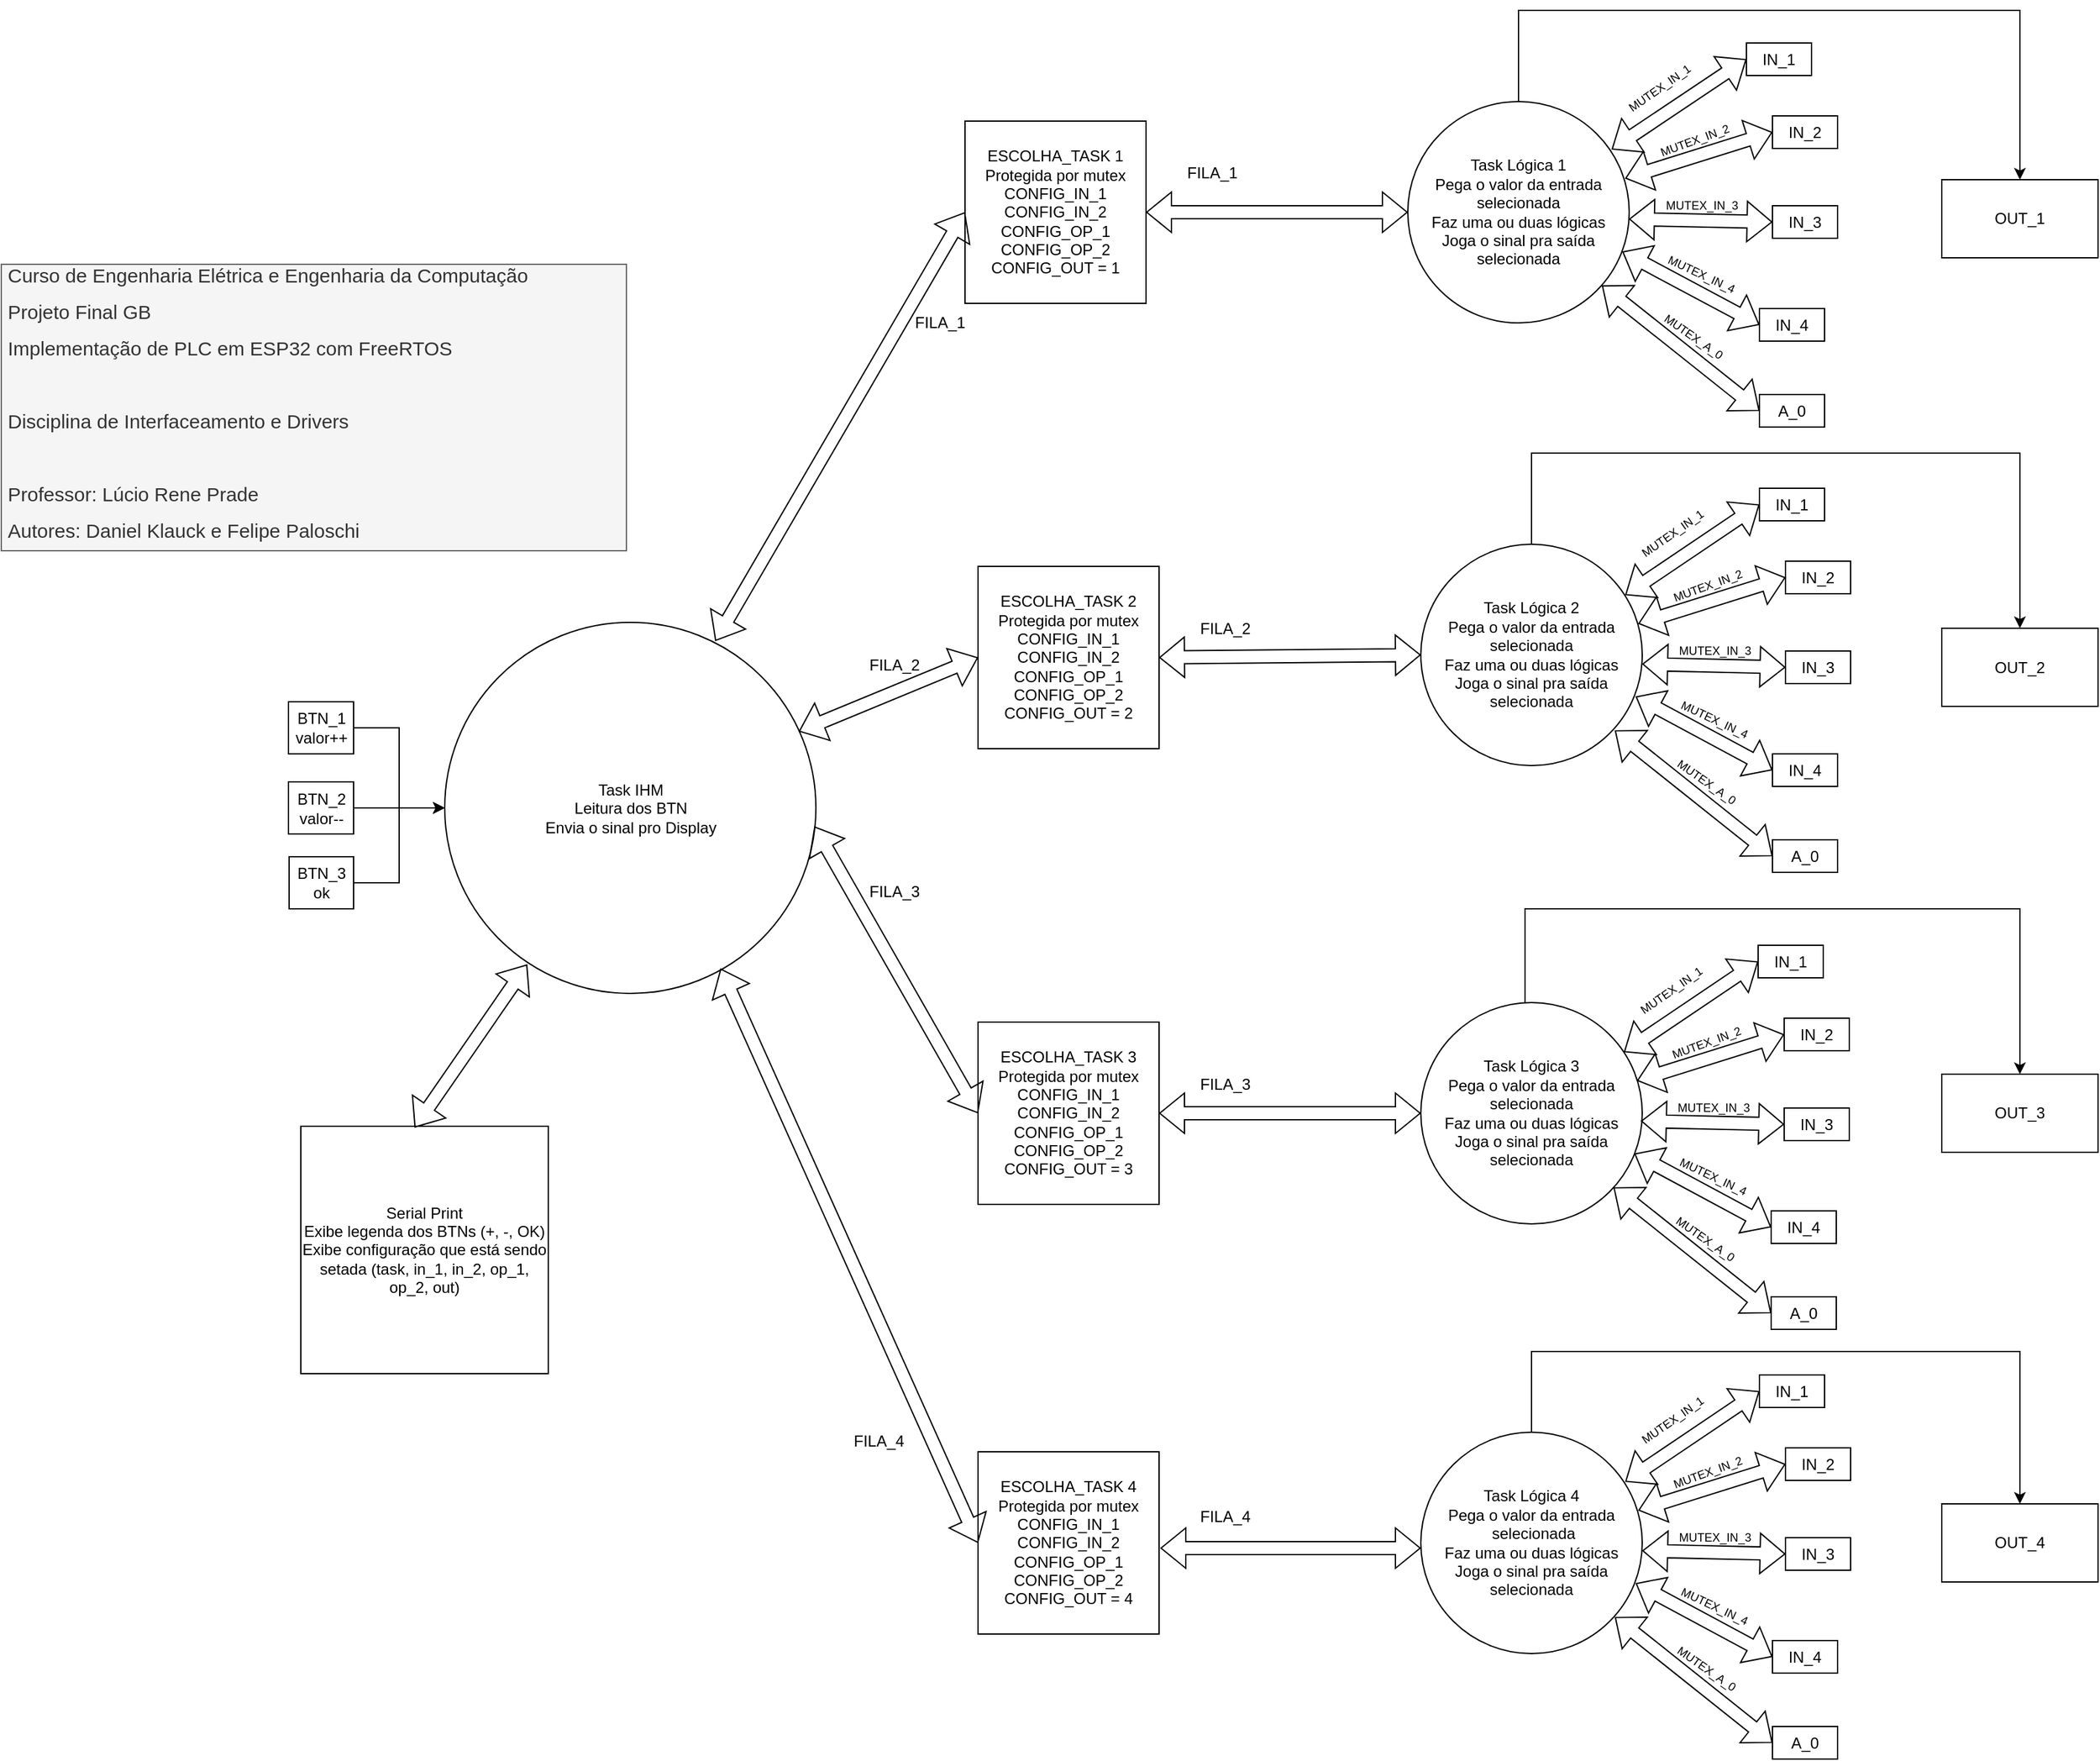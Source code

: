<mxfile version="21.3.8" type="github">
  <diagram name="Página-1" id="CQQQ1_xxynBM_lZkvn02">
    <mxGraphModel dx="3790" dy="2300" grid="1" gridSize="10" guides="1" tooltips="1" connect="1" arrows="1" fold="1" page="1" pageScale="1" pageWidth="827" pageHeight="1169" math="0" shadow="0">
      <root>
        <mxCell id="0" />
        <mxCell id="1" parent="0" />
        <mxCell id="xhrllQ4y0iZZigfFHR5F-74" value="&lt;h1 style=&quot;font-size: 15px;&quot;&gt;&lt;span style=&quot;font-weight: normal;&quot;&gt;&lt;font style=&quot;font-size: 15px;&quot;&gt;Curso de Engenharia Elétrica e Engenharia da Computação&lt;/font&gt;&lt;/span&gt;&lt;/h1&gt;&lt;h1 style=&quot;font-size: 15px;&quot;&gt;&lt;span style=&quot;font-weight: normal;&quot;&gt;&lt;font style=&quot;font-size: 15px;&quot;&gt;Projeto Final GB&lt;/font&gt;&lt;/span&gt;&lt;/h1&gt;&lt;h1 style=&quot;font-size: 15px;&quot;&gt;&lt;span style=&quot;font-weight: normal;&quot;&gt;&lt;font style=&quot;font-size: 15px;&quot;&gt;Implementação de PLC em ESP32 com FreeRTOS&amp;nbsp;&lt;/font&gt;&lt;/span&gt;&lt;/h1&gt;&lt;h1 style=&quot;font-size: 15px;&quot;&gt;&lt;span style=&quot;font-weight: normal;&quot;&gt;&lt;font style=&quot;font-size: 15px;&quot;&gt;&amp;nbsp; &amp;nbsp; &amp;nbsp;&amp;nbsp;&lt;/font&gt;&lt;/span&gt;&lt;/h1&gt;&lt;h1 style=&quot;font-size: 15px;&quot;&gt;&lt;span style=&quot;font-weight: normal;&quot;&gt;&lt;font style=&quot;font-size: 15px;&quot;&gt;Disciplina de Interfaceamento e Drivers&lt;/font&gt;&lt;/span&gt;&lt;/h1&gt;&lt;h1 style=&quot;font-size: 15px;&quot;&gt;&lt;span style=&quot;font-weight: normal;&quot;&gt;&lt;font style=&quot;font-size: 15px;&quot;&gt;&amp;nbsp; &amp;nbsp;&lt;/font&gt;&lt;/span&gt;&lt;/h1&gt;&lt;h1 style=&quot;font-size: 15px;&quot;&gt;&lt;span style=&quot;font-weight: normal;&quot;&gt;&lt;font style=&quot;font-size: 15px;&quot;&gt;Professor: Lúcio Rene Prade&lt;/font&gt;&lt;/span&gt;&lt;/h1&gt;&lt;h1 style=&quot;font-size: 15px;&quot;&gt;&lt;span style=&quot;font-weight: normal;&quot;&gt;&lt;font style=&quot;font-size: 15px;&quot;&gt;Autores: Daniel Klauck e Felipe Paloschi&lt;/font&gt;&lt;/span&gt;&lt;/h1&gt;" style="text;html=1;strokeColor=#666666;fillColor=#f5f5f5;spacing=5;spacingTop=-20;whiteSpace=wrap;overflow=hidden;rounded=0;fontColor=#333333;" parent="1" vertex="1">
          <mxGeometry x="-230" y="75" width="480" height="220" as="geometry" />
        </mxCell>
        <mxCell id="xhrllQ4y0iZZigfFHR5F-16" value="Task IHM&lt;br&gt;Leitura dos BTN&lt;br&gt;Envia o sinal pro Display" style="ellipse;whiteSpace=wrap;html=1;aspect=fixed;" parent="1" vertex="1">
          <mxGeometry x="110.5" y="350" width="285" height="285" as="geometry" />
        </mxCell>
        <mxCell id="JOMztkwg43JhN15iyIVN-18" style="edgeStyle=orthogonalEdgeStyle;rounded=0;orthogonalLoop=1;jettySize=auto;html=1;exitX=0.5;exitY=0;exitDx=0;exitDy=0;entryX=0.5;entryY=0;entryDx=0;entryDy=0;" edge="1" parent="1" source="xhrllQ4y0iZZigfFHR5F-19" target="JOMztkwg43JhN15iyIVN-3">
          <mxGeometry relative="1" as="geometry">
            <Array as="points">
              <mxPoint x="935" y="-120" />
              <mxPoint x="1320" y="-120" />
            </Array>
          </mxGeometry>
        </mxCell>
        <mxCell id="xhrllQ4y0iZZigfFHR5F-19" value="Task Lógica 1&lt;br&gt;Pega o valor da entrada selecionada&lt;br&gt;Faz uma ou duas lógicas&lt;br&gt;Joga o sinal pra saída selecionada" style="ellipse;whiteSpace=wrap;html=1;aspect=fixed;" parent="1" vertex="1">
          <mxGeometry x="850" y="-50" width="170" height="170" as="geometry" />
        </mxCell>
        <mxCell id="JOMztkwg43JhN15iyIVN-34" style="edgeStyle=orthogonalEdgeStyle;rounded=0;orthogonalLoop=1;jettySize=auto;html=1;exitX=0.5;exitY=0;exitDx=0;exitDy=0;entryX=0.5;entryY=0;entryDx=0;entryDy=0;" edge="1" parent="1" source="xhrllQ4y0iZZigfFHR5F-20" target="xhrllQ4y0iZZigfFHR5F-67">
          <mxGeometry relative="1" as="geometry">
            <Array as="points">
              <mxPoint x="945" y="220" />
              <mxPoint x="1320" y="220" />
            </Array>
          </mxGeometry>
        </mxCell>
        <mxCell id="xhrllQ4y0iZZigfFHR5F-20" value="Task Lógica 2&lt;br&gt;Pega o valor da entrada selecionada&lt;br&gt;Faz uma ou duas lógicas&lt;br&gt;Joga o sinal pra saída selecionada" style="ellipse;whiteSpace=wrap;html=1;aspect=fixed;" parent="1" vertex="1">
          <mxGeometry x="860" y="290" width="170" height="170" as="geometry" />
        </mxCell>
        <mxCell id="JOMztkwg43JhN15iyIVN-50" style="edgeStyle=orthogonalEdgeStyle;rounded=0;orthogonalLoop=1;jettySize=auto;html=1;entryX=0.5;entryY=0;entryDx=0;entryDy=0;" edge="1" parent="1" source="xhrllQ4y0iZZigfFHR5F-21" target="xhrllQ4y0iZZigfFHR5F-68">
          <mxGeometry relative="1" as="geometry">
            <Array as="points">
              <mxPoint x="940" y="570" />
              <mxPoint x="1320" y="570" />
            </Array>
          </mxGeometry>
        </mxCell>
        <mxCell id="xhrllQ4y0iZZigfFHR5F-21" value="Task Lógica 3&lt;br&gt;Pega o valor da entrada selecionada&lt;br&gt;Faz uma ou duas lógicas&lt;br&gt;Joga o sinal pra saída selecionada" style="ellipse;whiteSpace=wrap;html=1;aspect=fixed;" parent="1" vertex="1">
          <mxGeometry x="860" y="642" width="170" height="170" as="geometry" />
        </mxCell>
        <mxCell id="JOMztkwg43JhN15iyIVN-68" style="edgeStyle=orthogonalEdgeStyle;rounded=0;orthogonalLoop=1;jettySize=auto;html=1;entryX=0.5;entryY=0;entryDx=0;entryDy=0;" edge="1" parent="1" source="xhrllQ4y0iZZigfFHR5F-22" target="xhrllQ4y0iZZigfFHR5F-69">
          <mxGeometry relative="1" as="geometry">
            <Array as="points">
              <mxPoint x="945" y="910" />
              <mxPoint x="1320" y="910" />
            </Array>
          </mxGeometry>
        </mxCell>
        <mxCell id="xhrllQ4y0iZZigfFHR5F-22" value="Task Lógica 4&lt;br&gt;Pega o valor da entrada&lt;br&gt;&amp;nbsp;selecionada&lt;br&gt;Faz uma ou duas lógicas&lt;br&gt;Joga o sinal pra saída selecionada" style="ellipse;whiteSpace=wrap;html=1;aspect=fixed;" parent="1" vertex="1">
          <mxGeometry x="860" y="972" width="170" height="170" as="geometry" />
        </mxCell>
        <mxCell id="xhrllQ4y0iZZigfFHR5F-24" value="ESCOLHA_TASK&amp;nbsp;1&lt;br&gt;Protegida por mutex&lt;br&gt;CONFIG_IN_1&lt;br&gt;CONFIG_IN_2&lt;br&gt;CONFIG_OP_1&lt;br&gt;CONFIG_OP_2&lt;br&gt;CONFIG_OUT = 1" style="rounded=0;whiteSpace=wrap;html=1;" parent="1" vertex="1">
          <mxGeometry x="510" y="-35" width="139" height="140" as="geometry" />
        </mxCell>
        <mxCell id="xhrllQ4y0iZZigfFHR5F-29" style="edgeStyle=orthogonalEdgeStyle;rounded=0;orthogonalLoop=1;jettySize=auto;html=1;entryX=0;entryY=0.5;entryDx=0;entryDy=0;" parent="1" source="xhrllQ4y0iZZigfFHR5F-26" target="xhrllQ4y0iZZigfFHR5F-16" edge="1">
          <mxGeometry relative="1" as="geometry" />
        </mxCell>
        <mxCell id="xhrllQ4y0iZZigfFHR5F-26" value="BTN_1&lt;br&gt;valor++" style="rounded=0;whiteSpace=wrap;html=1;" parent="1" vertex="1">
          <mxGeometry x="-9.5" y="411" width="50" height="40" as="geometry" />
        </mxCell>
        <mxCell id="xhrllQ4y0iZZigfFHR5F-30" style="edgeStyle=orthogonalEdgeStyle;rounded=0;orthogonalLoop=1;jettySize=auto;html=1;" parent="1" source="xhrllQ4y0iZZigfFHR5F-27" target="xhrllQ4y0iZZigfFHR5F-16" edge="1">
          <mxGeometry relative="1" as="geometry" />
        </mxCell>
        <mxCell id="xhrllQ4y0iZZigfFHR5F-27" value="BTN_2&lt;br&gt;valor--" style="rounded=0;whiteSpace=wrap;html=1;" parent="1" vertex="1">
          <mxGeometry x="-9.5" y="472.5" width="50" height="40" as="geometry" />
        </mxCell>
        <mxCell id="xhrllQ4y0iZZigfFHR5F-31" style="edgeStyle=orthogonalEdgeStyle;rounded=0;orthogonalLoop=1;jettySize=auto;html=1;" parent="1" source="xhrllQ4y0iZZigfFHR5F-28" target="xhrllQ4y0iZZigfFHR5F-16" edge="1">
          <mxGeometry relative="1" as="geometry">
            <mxPoint x="90" y="530" as="targetPoint" />
          </mxGeometry>
        </mxCell>
        <mxCell id="xhrllQ4y0iZZigfFHR5F-28" value="BTN_3&lt;br&gt;ok" style="rounded=0;whiteSpace=wrap;html=1;" parent="1" vertex="1">
          <mxGeometry x="-9" y="530" width="49.5" height="40" as="geometry" />
        </mxCell>
        <mxCell id="xhrllQ4y0iZZigfFHR5F-32" value="ESCOLHA_TASK&amp;nbsp;2&lt;br&gt;Protegida por mutex&lt;br&gt;CONFIG_IN_1&lt;br&gt;CONFIG_IN_2&lt;br&gt;CONFIG_OP_1&lt;br&gt;CONFIG_OP_2&lt;br&gt;CONFIG_OUT = 2" style="rounded=0;whiteSpace=wrap;html=1;" parent="1" vertex="1">
          <mxGeometry x="520" y="307" width="139" height="140" as="geometry" />
        </mxCell>
        <mxCell id="xhrllQ4y0iZZigfFHR5F-33" value="ESCOLHA_TASK&amp;nbsp;3&lt;br&gt;Protegida por mutex&lt;br&gt;CONFIG_IN_1&lt;br&gt;CONFIG_IN_2&lt;br&gt;CONFIG_OP_1&lt;br&gt;CONFIG_OP_2&lt;br&gt;CONFIG_OUT = 3" style="rounded=0;whiteSpace=wrap;html=1;" parent="1" vertex="1">
          <mxGeometry x="520" y="657" width="139" height="140" as="geometry" />
        </mxCell>
        <mxCell id="xhrllQ4y0iZZigfFHR5F-34" value="ESCOLHA_TASK&amp;nbsp;4&lt;br&gt;Protegida por mutex&lt;br&gt;CONFIG_IN_1&lt;br&gt;CONFIG_IN_2&lt;br&gt;CONFIG_OP_1&lt;br&gt;CONFIG_OP_2&lt;br&gt;CONFIG_OUT = 4" style="rounded=0;whiteSpace=wrap;html=1;" parent="1" vertex="1">
          <mxGeometry x="520" y="987" width="139" height="140" as="geometry" />
        </mxCell>
        <mxCell id="xhrllQ4y0iZZigfFHR5F-36" value="" style="shape=flexArrow;endArrow=classic;startArrow=classic;html=1;rounded=0;entryX=0;entryY=0.5;entryDx=0;entryDy=0;exitX=0.729;exitY=0.05;exitDx=0;exitDy=0;exitPerimeter=0;" parent="1" source="xhrllQ4y0iZZigfFHR5F-16" target="xhrllQ4y0iZZigfFHR5F-24" edge="1">
          <mxGeometry width="100" height="100" relative="1" as="geometry">
            <mxPoint x="414" y="255" as="sourcePoint" />
            <mxPoint x="514" y="155" as="targetPoint" />
          </mxGeometry>
        </mxCell>
        <mxCell id="xhrllQ4y0iZZigfFHR5F-37" value="" style="shape=flexArrow;endArrow=classic;startArrow=classic;html=1;rounded=0;entryX=0;entryY=0.5;entryDx=0;entryDy=0;exitX=0.954;exitY=0.294;exitDx=0;exitDy=0;exitPerimeter=0;" parent="1" source="xhrllQ4y0iZZigfFHR5F-16" target="xhrllQ4y0iZZigfFHR5F-32" edge="1">
          <mxGeometry width="100" height="100" relative="1" as="geometry">
            <mxPoint x="350" y="636" as="sourcePoint" />
            <mxPoint x="524" y="411" as="targetPoint" />
          </mxGeometry>
        </mxCell>
        <mxCell id="xhrllQ4y0iZZigfFHR5F-38" value="" style="shape=flexArrow;endArrow=classic;startArrow=classic;html=1;rounded=0;entryX=0;entryY=0.5;entryDx=0;entryDy=0;exitX=0.996;exitY=0.55;exitDx=0;exitDy=0;exitPerimeter=0;" parent="1" source="xhrllQ4y0iZZigfFHR5F-16" target="xhrllQ4y0iZZigfFHR5F-33" edge="1">
          <mxGeometry width="100" height="100" relative="1" as="geometry">
            <mxPoint x="360" y="400" as="sourcePoint" />
            <mxPoint x="534" y="175" as="targetPoint" />
          </mxGeometry>
        </mxCell>
        <mxCell id="xhrllQ4y0iZZigfFHR5F-39" value="" style="shape=flexArrow;endArrow=classic;startArrow=classic;html=1;rounded=0;exitX=0.743;exitY=0.933;exitDx=0;exitDy=0;exitPerimeter=0;entryX=0;entryY=0.5;entryDx=0;entryDy=0;" parent="1" source="xhrllQ4y0iZZigfFHR5F-16" target="xhrllQ4y0iZZigfFHR5F-34" edge="1">
          <mxGeometry width="100" height="100" relative="1" as="geometry">
            <mxPoint x="370" y="410" as="sourcePoint" />
            <mxPoint x="544" y="185" as="targetPoint" />
          </mxGeometry>
        </mxCell>
        <mxCell id="xhrllQ4y0iZZigfFHR5F-40" value="FILA_1" style="text;html=1;strokeColor=none;fillColor=none;align=center;verticalAlign=middle;whiteSpace=wrap;rounded=0;" parent="1" vertex="1">
          <mxGeometry x="461" y="105" width="60" height="30" as="geometry" />
        </mxCell>
        <mxCell id="xhrllQ4y0iZZigfFHR5F-48" value="" style="shape=flexArrow;endArrow=classic;startArrow=classic;html=1;rounded=0;entryX=0;entryY=0.5;entryDx=0;entryDy=0;exitX=1;exitY=0.5;exitDx=0;exitDy=0;" parent="1" source="xhrllQ4y0iZZigfFHR5F-24" target="xhrllQ4y0iZZigfFHR5F-19" edge="1">
          <mxGeometry width="100" height="100" relative="1" as="geometry">
            <mxPoint x="870" y="159" as="sourcePoint" />
            <mxPoint x="1072" y="-60" as="targetPoint" />
          </mxGeometry>
        </mxCell>
        <mxCell id="xhrllQ4y0iZZigfFHR5F-49" value="" style="shape=flexArrow;endArrow=classic;startArrow=classic;html=1;rounded=0;exitX=1;exitY=0.5;exitDx=0;exitDy=0;entryX=0;entryY=0.5;entryDx=0;entryDy=0;" parent="1" source="xhrllQ4y0iZZigfFHR5F-32" target="xhrllQ4y0iZZigfFHR5F-20" edge="1">
          <mxGeometry width="100" height="100" relative="1" as="geometry">
            <mxPoint x="669" y="376.5" as="sourcePoint" />
            <mxPoint x="820" y="430" as="targetPoint" />
          </mxGeometry>
        </mxCell>
        <mxCell id="xhrllQ4y0iZZigfFHR5F-50" value="" style="shape=flexArrow;endArrow=classic;startArrow=classic;html=1;rounded=0;exitX=1;exitY=0.5;exitDx=0;exitDy=0;entryX=0;entryY=0.5;entryDx=0;entryDy=0;" parent="1" source="xhrllQ4y0iZZigfFHR5F-33" target="xhrllQ4y0iZZigfFHR5F-21" edge="1">
          <mxGeometry width="100" height="100" relative="1" as="geometry">
            <mxPoint x="669" y="740" as="sourcePoint" />
            <mxPoint x="870" y="738" as="targetPoint" />
          </mxGeometry>
        </mxCell>
        <mxCell id="xhrllQ4y0iZZigfFHR5F-51" value="" style="shape=flexArrow;endArrow=classic;startArrow=classic;html=1;rounded=0;" parent="1" edge="1">
          <mxGeometry width="100" height="100" relative="1" as="geometry">
            <mxPoint x="660" y="1061" as="sourcePoint" />
            <mxPoint x="860" y="1061" as="targetPoint" />
          </mxGeometry>
        </mxCell>
        <mxCell id="xhrllQ4y0iZZigfFHR5F-54" value="FILA_2" style="text;html=1;strokeColor=none;fillColor=none;align=center;verticalAlign=middle;whiteSpace=wrap;rounded=0;" parent="1" vertex="1">
          <mxGeometry x="680" y="340" width="60" height="30" as="geometry" />
        </mxCell>
        <mxCell id="xhrllQ4y0iZZigfFHR5F-56" value="FILA_3" style="text;html=1;strokeColor=none;fillColor=none;align=center;verticalAlign=middle;whiteSpace=wrap;rounded=0;" parent="1" vertex="1">
          <mxGeometry x="680" y="690" width="60" height="30" as="geometry" />
        </mxCell>
        <mxCell id="xhrllQ4y0iZZigfFHR5F-58" value="FILA_4" style="text;html=1;strokeColor=none;fillColor=none;align=center;verticalAlign=middle;whiteSpace=wrap;rounded=0;" parent="1" vertex="1">
          <mxGeometry x="680" y="1022" width="60" height="30" as="geometry" />
        </mxCell>
        <mxCell id="xhrllQ4y0iZZigfFHR5F-60" value="Serial Print&lt;br&gt;Exibe legenda dos BTNs (+, -, OK)&lt;br&gt;Exibe configuração que está sendo setada (task, in_1, in_2, op_1, op_2, out)" style="whiteSpace=wrap;html=1;aspect=fixed;" parent="1" vertex="1">
          <mxGeometry y="737" width="190" height="190" as="geometry" />
        </mxCell>
        <mxCell id="xhrllQ4y0iZZigfFHR5F-61" value="" style="shape=flexArrow;endArrow=classic;startArrow=classic;html=1;rounded=0;entryX=0.222;entryY=0.922;entryDx=0;entryDy=0;exitX=0.46;exitY=0.005;exitDx=0;exitDy=0;exitPerimeter=0;entryPerimeter=0;" parent="1" source="xhrllQ4y0iZZigfFHR5F-60" target="xhrllQ4y0iZZigfFHR5F-16" edge="1">
          <mxGeometry width="100" height="100" relative="1" as="geometry">
            <mxPoint x="40.5" y="712" as="sourcePoint" />
            <mxPoint x="178.5" y="635" as="targetPoint" />
          </mxGeometry>
        </mxCell>
        <mxCell id="xhrllQ4y0iZZigfFHR5F-65" value="IN_1" style="rounded=0;whiteSpace=wrap;html=1;" parent="1" vertex="1">
          <mxGeometry x="1110" y="-95" width="50" height="25" as="geometry" />
        </mxCell>
        <mxCell id="xhrllQ4y0iZZigfFHR5F-67" value="OUT_2" style="rounded=0;whiteSpace=wrap;html=1;" parent="1" vertex="1">
          <mxGeometry x="1260" y="354.5" width="120" height="60" as="geometry" />
        </mxCell>
        <mxCell id="xhrllQ4y0iZZigfFHR5F-68" value="OUT_3" style="rounded=0;whiteSpace=wrap;html=1;" parent="1" vertex="1">
          <mxGeometry x="1260" y="697" width="120" height="60" as="geometry" />
        </mxCell>
        <mxCell id="xhrllQ4y0iZZigfFHR5F-69" value="OUT_4" style="rounded=0;whiteSpace=wrap;html=1;" parent="1" vertex="1">
          <mxGeometry x="1260" y="1027" width="120" height="60" as="geometry" />
        </mxCell>
        <mxCell id="JOMztkwg43JhN15iyIVN-1" value="FILA_1" style="text;html=1;strokeColor=none;fillColor=none;align=center;verticalAlign=middle;whiteSpace=wrap;rounded=0;" vertex="1" parent="1">
          <mxGeometry x="670" y="-10" width="60" height="30" as="geometry" />
        </mxCell>
        <mxCell id="JOMztkwg43JhN15iyIVN-3" value="OUT_1" style="rounded=0;whiteSpace=wrap;html=1;" vertex="1" parent="1">
          <mxGeometry x="1260" y="10" width="120" height="60" as="geometry" />
        </mxCell>
        <mxCell id="JOMztkwg43JhN15iyIVN-4" value="IN_2" style="rounded=0;whiteSpace=wrap;html=1;" vertex="1" parent="1">
          <mxGeometry x="1130" y="-39" width="50" height="25" as="geometry" />
        </mxCell>
        <mxCell id="JOMztkwg43JhN15iyIVN-5" value="IN_3" style="rounded=0;whiteSpace=wrap;html=1;" vertex="1" parent="1">
          <mxGeometry x="1130" y="30" width="50" height="25" as="geometry" />
        </mxCell>
        <mxCell id="JOMztkwg43JhN15iyIVN-6" value="IN_4" style="rounded=0;whiteSpace=wrap;html=1;" vertex="1" parent="1">
          <mxGeometry x="1120" y="109" width="50" height="25" as="geometry" />
        </mxCell>
        <mxCell id="JOMztkwg43JhN15iyIVN-7" value="A_0" style="rounded=0;whiteSpace=wrap;html=1;" vertex="1" parent="1">
          <mxGeometry x="1120" y="175" width="50" height="25" as="geometry" />
        </mxCell>
        <mxCell id="JOMztkwg43JhN15iyIVN-8" value="" style="shape=flexArrow;endArrow=classic;startArrow=classic;html=1;rounded=0;exitX=0.921;exitY=0.216;exitDx=0;exitDy=0;exitPerimeter=0;entryX=0;entryY=0.5;entryDx=0;entryDy=0;" edge="1" parent="1" source="xhrllQ4y0iZZigfFHR5F-19" target="xhrllQ4y0iZZigfFHR5F-65">
          <mxGeometry width="100" height="100" relative="1" as="geometry">
            <mxPoint x="1010" y="-15" as="sourcePoint" />
            <mxPoint x="1098" y="-60" as="targetPoint" />
          </mxGeometry>
        </mxCell>
        <mxCell id="JOMztkwg43JhN15iyIVN-9" value="" style="shape=flexArrow;endArrow=classic;startArrow=classic;html=1;rounded=0;exitX=0.982;exitY=0.347;exitDx=0;exitDy=0;exitPerimeter=0;entryX=0;entryY=0.5;entryDx=0;entryDy=0;" edge="1" parent="1" source="xhrllQ4y0iZZigfFHR5F-19" target="JOMztkwg43JhN15iyIVN-4">
          <mxGeometry width="100" height="100" relative="1" as="geometry">
            <mxPoint x="1020" y="7" as="sourcePoint" />
            <mxPoint x="1123" y="-42" as="targetPoint" />
          </mxGeometry>
        </mxCell>
        <mxCell id="JOMztkwg43JhN15iyIVN-10" value="" style="shape=flexArrow;endArrow=classic;startArrow=classic;html=1;rounded=0;exitX=0.999;exitY=0.531;exitDx=0;exitDy=0;exitPerimeter=0;entryX=0;entryY=0.5;entryDx=0;entryDy=0;" edge="1" parent="1" source="xhrllQ4y0iZZigfFHR5F-19" target="JOMztkwg43JhN15iyIVN-5">
          <mxGeometry width="100" height="100" relative="1" as="geometry">
            <mxPoint x="1027" y="48" as="sourcePoint" />
            <mxPoint x="1120" y="22" as="targetPoint" />
          </mxGeometry>
        </mxCell>
        <mxCell id="JOMztkwg43JhN15iyIVN-11" value="" style="shape=flexArrow;endArrow=classic;startArrow=classic;html=1;rounded=0;exitX=0.969;exitY=0.678;exitDx=0;exitDy=0;exitPerimeter=0;entryX=0;entryY=0.5;entryDx=0;entryDy=0;" edge="1" parent="1" source="xhrllQ4y0iZZigfFHR5F-19" target="JOMztkwg43JhN15iyIVN-6">
          <mxGeometry width="100" height="100" relative="1" as="geometry">
            <mxPoint x="1020" y="77" as="sourcePoint" />
            <mxPoint x="1110" y="70" as="targetPoint" />
          </mxGeometry>
        </mxCell>
        <mxCell id="JOMztkwg43JhN15iyIVN-12" value="" style="shape=flexArrow;endArrow=classic;startArrow=classic;html=1;rounded=0;exitX=0.877;exitY=0.831;exitDx=0;exitDy=0;exitPerimeter=0;entryX=0;entryY=0.5;entryDx=0;entryDy=0;" edge="1" parent="1" source="xhrllQ4y0iZZigfFHR5F-19" target="JOMztkwg43JhN15iyIVN-7">
          <mxGeometry width="100" height="100" relative="1" as="geometry">
            <mxPoint x="1010" y="107" as="sourcePoint" />
            <mxPoint x="1105" y="125" as="targetPoint" />
          </mxGeometry>
        </mxCell>
        <mxCell id="JOMztkwg43JhN15iyIVN-13" value="&lt;font style=&quot;font-size: 9px;&quot;&gt;MUTEX_IN_1&lt;/font&gt;" style="text;html=1;strokeColor=none;fillColor=none;align=center;verticalAlign=middle;whiteSpace=wrap;rounded=0;rotation=-35;" vertex="1" parent="1">
          <mxGeometry x="1012.87" y="-70.9" width="60" height="20" as="geometry" />
        </mxCell>
        <mxCell id="JOMztkwg43JhN15iyIVN-14" value="&lt;font style=&quot;font-size: 9px;&quot;&gt;MUTEX_IN_2&lt;/font&gt;" style="text;html=1;strokeColor=none;fillColor=none;align=center;verticalAlign=middle;whiteSpace=wrap;rounded=0;rotation=-20;" vertex="1" parent="1">
          <mxGeometry x="1040" y="-29" width="60" height="15" as="geometry" />
        </mxCell>
        <mxCell id="JOMztkwg43JhN15iyIVN-15" value="&lt;font style=&quot;font-size: 9px;&quot;&gt;MUTEX_IN_3&lt;/font&gt;" style="text;html=1;strokeColor=none;fillColor=none;align=center;verticalAlign=middle;whiteSpace=wrap;rounded=0;" vertex="1" parent="1">
          <mxGeometry x="1046" y="19" width="60" height="20" as="geometry" />
        </mxCell>
        <mxCell id="JOMztkwg43JhN15iyIVN-16" value="&lt;font style=&quot;font-size: 9px;&quot;&gt;MUTEX_IN_4&lt;/font&gt;" style="text;html=1;strokeColor=none;fillColor=none;align=center;verticalAlign=middle;whiteSpace=wrap;rounded=0;rotation=25;" vertex="1" parent="1">
          <mxGeometry x="1046" y="72" width="60" height="20" as="geometry" />
        </mxCell>
        <mxCell id="JOMztkwg43JhN15iyIVN-17" value="&lt;font style=&quot;font-size: 9px;&quot;&gt;MUTEX_A_0&lt;/font&gt;" style="text;html=1;strokeColor=none;fillColor=none;align=center;verticalAlign=middle;whiteSpace=wrap;rounded=0;rotation=35;" vertex="1" parent="1">
          <mxGeometry x="1040" y="120" width="60" height="20" as="geometry" />
        </mxCell>
        <mxCell id="JOMztkwg43JhN15iyIVN-19" value="IN_1" style="rounded=0;whiteSpace=wrap;html=1;" vertex="1" parent="1">
          <mxGeometry x="1120" y="247" width="50" height="25" as="geometry" />
        </mxCell>
        <mxCell id="JOMztkwg43JhN15iyIVN-20" value="IN_2" style="rounded=0;whiteSpace=wrap;html=1;" vertex="1" parent="1">
          <mxGeometry x="1140" y="303" width="50" height="25" as="geometry" />
        </mxCell>
        <mxCell id="JOMztkwg43JhN15iyIVN-21" value="IN_3" style="rounded=0;whiteSpace=wrap;html=1;" vertex="1" parent="1">
          <mxGeometry x="1140" y="372" width="50" height="25" as="geometry" />
        </mxCell>
        <mxCell id="JOMztkwg43JhN15iyIVN-22" value="IN_4" style="rounded=0;whiteSpace=wrap;html=1;" vertex="1" parent="1">
          <mxGeometry x="1130" y="451" width="50" height="25" as="geometry" />
        </mxCell>
        <mxCell id="JOMztkwg43JhN15iyIVN-23" value="A_0" style="rounded=0;whiteSpace=wrap;html=1;" vertex="1" parent="1">
          <mxGeometry x="1130" y="517" width="50" height="25" as="geometry" />
        </mxCell>
        <mxCell id="JOMztkwg43JhN15iyIVN-24" value="" style="shape=flexArrow;endArrow=classic;startArrow=classic;html=1;rounded=0;exitX=0.921;exitY=0.216;exitDx=0;exitDy=0;exitPerimeter=0;entryX=0;entryY=0.5;entryDx=0;entryDy=0;" edge="1" parent="1" target="JOMztkwg43JhN15iyIVN-19">
          <mxGeometry width="100" height="100" relative="1" as="geometry">
            <mxPoint x="1017" y="329" as="sourcePoint" />
            <mxPoint x="1108" y="282" as="targetPoint" />
          </mxGeometry>
        </mxCell>
        <mxCell id="JOMztkwg43JhN15iyIVN-25" value="" style="shape=flexArrow;endArrow=classic;startArrow=classic;html=1;rounded=0;exitX=0.982;exitY=0.347;exitDx=0;exitDy=0;exitPerimeter=0;entryX=0;entryY=0.5;entryDx=0;entryDy=0;" edge="1" parent="1" target="JOMztkwg43JhN15iyIVN-20">
          <mxGeometry width="100" height="100" relative="1" as="geometry">
            <mxPoint x="1027" y="351" as="sourcePoint" />
            <mxPoint x="1133" y="300" as="targetPoint" />
          </mxGeometry>
        </mxCell>
        <mxCell id="JOMztkwg43JhN15iyIVN-26" value="" style="shape=flexArrow;endArrow=classic;startArrow=classic;html=1;rounded=0;exitX=0.999;exitY=0.531;exitDx=0;exitDy=0;exitPerimeter=0;entryX=0;entryY=0.5;entryDx=0;entryDy=0;" edge="1" parent="1" target="JOMztkwg43JhN15iyIVN-21">
          <mxGeometry width="100" height="100" relative="1" as="geometry">
            <mxPoint x="1030" y="382" as="sourcePoint" />
            <mxPoint x="1130" y="364" as="targetPoint" />
          </mxGeometry>
        </mxCell>
        <mxCell id="JOMztkwg43JhN15iyIVN-27" value="" style="shape=flexArrow;endArrow=classic;startArrow=classic;html=1;rounded=0;exitX=0.969;exitY=0.678;exitDx=0;exitDy=0;exitPerimeter=0;entryX=0;entryY=0.5;entryDx=0;entryDy=0;" edge="1" parent="1" target="JOMztkwg43JhN15iyIVN-22">
          <mxGeometry width="100" height="100" relative="1" as="geometry">
            <mxPoint x="1025" y="407" as="sourcePoint" />
            <mxPoint x="1120" y="412" as="targetPoint" />
          </mxGeometry>
        </mxCell>
        <mxCell id="JOMztkwg43JhN15iyIVN-28" value="" style="shape=flexArrow;endArrow=classic;startArrow=classic;html=1;rounded=0;exitX=0.877;exitY=0.831;exitDx=0;exitDy=0;exitPerimeter=0;entryX=0;entryY=0.5;entryDx=0;entryDy=0;" edge="1" parent="1" target="JOMztkwg43JhN15iyIVN-23">
          <mxGeometry width="100" height="100" relative="1" as="geometry">
            <mxPoint x="1009" y="433" as="sourcePoint" />
            <mxPoint x="1115" y="467" as="targetPoint" />
          </mxGeometry>
        </mxCell>
        <mxCell id="JOMztkwg43JhN15iyIVN-29" value="&lt;font style=&quot;font-size: 9px;&quot;&gt;MUTEX_IN_1&lt;/font&gt;" style="text;html=1;strokeColor=none;fillColor=none;align=center;verticalAlign=middle;whiteSpace=wrap;rounded=0;rotation=-35;" vertex="1" parent="1">
          <mxGeometry x="1022.87" y="271.1" width="60" height="20" as="geometry" />
        </mxCell>
        <mxCell id="JOMztkwg43JhN15iyIVN-30" value="&lt;font style=&quot;font-size: 9px;&quot;&gt;MUTEX_IN_2&lt;/font&gt;" style="text;html=1;strokeColor=none;fillColor=none;align=center;verticalAlign=middle;whiteSpace=wrap;rounded=0;rotation=-20;" vertex="1" parent="1">
          <mxGeometry x="1050" y="313" width="60" height="15" as="geometry" />
        </mxCell>
        <mxCell id="JOMztkwg43JhN15iyIVN-31" value="&lt;font style=&quot;font-size: 9px;&quot;&gt;MUTEX_IN_3&lt;/font&gt;" style="text;html=1;strokeColor=none;fillColor=none;align=center;verticalAlign=middle;whiteSpace=wrap;rounded=0;" vertex="1" parent="1">
          <mxGeometry x="1056" y="361" width="60" height="20" as="geometry" />
        </mxCell>
        <mxCell id="JOMztkwg43JhN15iyIVN-32" value="&lt;font style=&quot;font-size: 9px;&quot;&gt;MUTEX_IN_4&lt;/font&gt;" style="text;html=1;strokeColor=none;fillColor=none;align=center;verticalAlign=middle;whiteSpace=wrap;rounded=0;rotation=25;" vertex="1" parent="1">
          <mxGeometry x="1056" y="414" width="60" height="20" as="geometry" />
        </mxCell>
        <mxCell id="JOMztkwg43JhN15iyIVN-33" value="&lt;font style=&quot;font-size: 9px;&quot;&gt;MUTEX_A_0&lt;/font&gt;" style="text;html=1;strokeColor=none;fillColor=none;align=center;verticalAlign=middle;whiteSpace=wrap;rounded=0;rotation=35;" vertex="1" parent="1">
          <mxGeometry x="1050" y="462" width="60" height="20" as="geometry" />
        </mxCell>
        <mxCell id="JOMztkwg43JhN15iyIVN-35" value="IN_1" style="rounded=0;whiteSpace=wrap;html=1;" vertex="1" parent="1">
          <mxGeometry x="1119" y="598" width="50" height="25" as="geometry" />
        </mxCell>
        <mxCell id="JOMztkwg43JhN15iyIVN-36" value="IN_2" style="rounded=0;whiteSpace=wrap;html=1;" vertex="1" parent="1">
          <mxGeometry x="1139" y="654" width="50" height="25" as="geometry" />
        </mxCell>
        <mxCell id="JOMztkwg43JhN15iyIVN-37" value="IN_3" style="rounded=0;whiteSpace=wrap;html=1;" vertex="1" parent="1">
          <mxGeometry x="1139" y="723" width="50" height="25" as="geometry" />
        </mxCell>
        <mxCell id="JOMztkwg43JhN15iyIVN-38" value="IN_4" style="rounded=0;whiteSpace=wrap;html=1;" vertex="1" parent="1">
          <mxGeometry x="1129" y="802" width="50" height="25" as="geometry" />
        </mxCell>
        <mxCell id="JOMztkwg43JhN15iyIVN-39" value="A_0" style="rounded=0;whiteSpace=wrap;html=1;" vertex="1" parent="1">
          <mxGeometry x="1129" y="868" width="50" height="25" as="geometry" />
        </mxCell>
        <mxCell id="JOMztkwg43JhN15iyIVN-40" value="" style="shape=flexArrow;endArrow=classic;startArrow=classic;html=1;rounded=0;exitX=0.921;exitY=0.216;exitDx=0;exitDy=0;exitPerimeter=0;entryX=0;entryY=0.5;entryDx=0;entryDy=0;" edge="1" parent="1" target="JOMztkwg43JhN15iyIVN-35">
          <mxGeometry width="100" height="100" relative="1" as="geometry">
            <mxPoint x="1016" y="680" as="sourcePoint" />
            <mxPoint x="1107" y="633" as="targetPoint" />
          </mxGeometry>
        </mxCell>
        <mxCell id="JOMztkwg43JhN15iyIVN-41" value="" style="shape=flexArrow;endArrow=classic;startArrow=classic;html=1;rounded=0;exitX=0.982;exitY=0.347;exitDx=0;exitDy=0;exitPerimeter=0;entryX=0;entryY=0.5;entryDx=0;entryDy=0;" edge="1" parent="1" target="JOMztkwg43JhN15iyIVN-36">
          <mxGeometry width="100" height="100" relative="1" as="geometry">
            <mxPoint x="1026" y="702" as="sourcePoint" />
            <mxPoint x="1132" y="651" as="targetPoint" />
          </mxGeometry>
        </mxCell>
        <mxCell id="JOMztkwg43JhN15iyIVN-42" value="" style="shape=flexArrow;endArrow=classic;startArrow=classic;html=1;rounded=0;exitX=0.999;exitY=0.531;exitDx=0;exitDy=0;exitPerimeter=0;entryX=0;entryY=0.5;entryDx=0;entryDy=0;" edge="1" parent="1" target="JOMztkwg43JhN15iyIVN-37">
          <mxGeometry width="100" height="100" relative="1" as="geometry">
            <mxPoint x="1029" y="733" as="sourcePoint" />
            <mxPoint x="1129" y="715" as="targetPoint" />
          </mxGeometry>
        </mxCell>
        <mxCell id="JOMztkwg43JhN15iyIVN-43" value="" style="shape=flexArrow;endArrow=classic;startArrow=classic;html=1;rounded=0;exitX=0.969;exitY=0.678;exitDx=0;exitDy=0;exitPerimeter=0;entryX=0;entryY=0.5;entryDx=0;entryDy=0;" edge="1" parent="1" target="JOMztkwg43JhN15iyIVN-38">
          <mxGeometry width="100" height="100" relative="1" as="geometry">
            <mxPoint x="1024" y="758" as="sourcePoint" />
            <mxPoint x="1119" y="763" as="targetPoint" />
          </mxGeometry>
        </mxCell>
        <mxCell id="JOMztkwg43JhN15iyIVN-44" value="" style="shape=flexArrow;endArrow=classic;startArrow=classic;html=1;rounded=0;exitX=0.877;exitY=0.831;exitDx=0;exitDy=0;exitPerimeter=0;entryX=0;entryY=0.5;entryDx=0;entryDy=0;" edge="1" parent="1" target="JOMztkwg43JhN15iyIVN-39">
          <mxGeometry width="100" height="100" relative="1" as="geometry">
            <mxPoint x="1008" y="784" as="sourcePoint" />
            <mxPoint x="1114" y="818" as="targetPoint" />
          </mxGeometry>
        </mxCell>
        <mxCell id="JOMztkwg43JhN15iyIVN-45" value="&lt;font style=&quot;font-size: 9px;&quot;&gt;MUTEX_IN_1&lt;/font&gt;" style="text;html=1;strokeColor=none;fillColor=none;align=center;verticalAlign=middle;whiteSpace=wrap;rounded=0;rotation=-35;" vertex="1" parent="1">
          <mxGeometry x="1021.87" y="622.1" width="60" height="20" as="geometry" />
        </mxCell>
        <mxCell id="JOMztkwg43JhN15iyIVN-46" value="&lt;font style=&quot;font-size: 9px;&quot;&gt;MUTEX_IN_2&lt;/font&gt;" style="text;html=1;strokeColor=none;fillColor=none;align=center;verticalAlign=middle;whiteSpace=wrap;rounded=0;rotation=-20;" vertex="1" parent="1">
          <mxGeometry x="1049" y="664" width="60" height="15" as="geometry" />
        </mxCell>
        <mxCell id="JOMztkwg43JhN15iyIVN-47" value="&lt;font style=&quot;font-size: 9px;&quot;&gt;MUTEX_IN_3&lt;/font&gt;" style="text;html=1;strokeColor=none;fillColor=none;align=center;verticalAlign=middle;whiteSpace=wrap;rounded=0;" vertex="1" parent="1">
          <mxGeometry x="1055" y="712" width="60" height="20" as="geometry" />
        </mxCell>
        <mxCell id="JOMztkwg43JhN15iyIVN-48" value="&lt;font style=&quot;font-size: 9px;&quot;&gt;MUTEX_IN_4&lt;/font&gt;" style="text;html=1;strokeColor=none;fillColor=none;align=center;verticalAlign=middle;whiteSpace=wrap;rounded=0;rotation=25;" vertex="1" parent="1">
          <mxGeometry x="1055" y="765" width="60" height="20" as="geometry" />
        </mxCell>
        <mxCell id="JOMztkwg43JhN15iyIVN-49" value="&lt;font style=&quot;font-size: 9px;&quot;&gt;MUTEX_A_0&lt;/font&gt;" style="text;html=1;strokeColor=none;fillColor=none;align=center;verticalAlign=middle;whiteSpace=wrap;rounded=0;rotation=35;" vertex="1" parent="1">
          <mxGeometry x="1049" y="813" width="60" height="20" as="geometry" />
        </mxCell>
        <mxCell id="JOMztkwg43JhN15iyIVN-52" value="FILA_2" style="text;html=1;strokeColor=none;fillColor=none;align=center;verticalAlign=middle;whiteSpace=wrap;rounded=0;" vertex="1" parent="1">
          <mxGeometry x="426" y="368" width="60" height="30" as="geometry" />
        </mxCell>
        <mxCell id="JOMztkwg43JhN15iyIVN-53" value="IN_1" style="rounded=0;whiteSpace=wrap;html=1;" vertex="1" parent="1">
          <mxGeometry x="1120" y="928" width="50" height="25" as="geometry" />
        </mxCell>
        <mxCell id="JOMztkwg43JhN15iyIVN-54" value="IN_2" style="rounded=0;whiteSpace=wrap;html=1;" vertex="1" parent="1">
          <mxGeometry x="1140" y="984" width="50" height="25" as="geometry" />
        </mxCell>
        <mxCell id="JOMztkwg43JhN15iyIVN-55" value="IN_3" style="rounded=0;whiteSpace=wrap;html=1;" vertex="1" parent="1">
          <mxGeometry x="1140" y="1053" width="50" height="25" as="geometry" />
        </mxCell>
        <mxCell id="JOMztkwg43JhN15iyIVN-56" value="IN_4" style="rounded=0;whiteSpace=wrap;html=1;" vertex="1" parent="1">
          <mxGeometry x="1130" y="1132" width="50" height="25" as="geometry" />
        </mxCell>
        <mxCell id="JOMztkwg43JhN15iyIVN-57" value="A_0" style="rounded=0;whiteSpace=wrap;html=1;" vertex="1" parent="1">
          <mxGeometry x="1130" y="1198" width="50" height="25" as="geometry" />
        </mxCell>
        <mxCell id="JOMztkwg43JhN15iyIVN-58" value="" style="shape=flexArrow;endArrow=classic;startArrow=classic;html=1;rounded=0;exitX=0.921;exitY=0.216;exitDx=0;exitDy=0;exitPerimeter=0;entryX=0;entryY=0.5;entryDx=0;entryDy=0;" edge="1" parent="1" target="JOMztkwg43JhN15iyIVN-53">
          <mxGeometry width="100" height="100" relative="1" as="geometry">
            <mxPoint x="1017" y="1010" as="sourcePoint" />
            <mxPoint x="1108" y="963" as="targetPoint" />
          </mxGeometry>
        </mxCell>
        <mxCell id="JOMztkwg43JhN15iyIVN-59" value="" style="shape=flexArrow;endArrow=classic;startArrow=classic;html=1;rounded=0;exitX=0.982;exitY=0.347;exitDx=0;exitDy=0;exitPerimeter=0;entryX=0;entryY=0.5;entryDx=0;entryDy=0;" edge="1" parent="1" target="JOMztkwg43JhN15iyIVN-54">
          <mxGeometry width="100" height="100" relative="1" as="geometry">
            <mxPoint x="1027" y="1032" as="sourcePoint" />
            <mxPoint x="1133" y="981" as="targetPoint" />
          </mxGeometry>
        </mxCell>
        <mxCell id="JOMztkwg43JhN15iyIVN-60" value="" style="shape=flexArrow;endArrow=classic;startArrow=classic;html=1;rounded=0;exitX=0.999;exitY=0.531;exitDx=0;exitDy=0;exitPerimeter=0;entryX=0;entryY=0.5;entryDx=0;entryDy=0;" edge="1" parent="1" target="JOMztkwg43JhN15iyIVN-55">
          <mxGeometry width="100" height="100" relative="1" as="geometry">
            <mxPoint x="1030" y="1063" as="sourcePoint" />
            <mxPoint x="1130" y="1045" as="targetPoint" />
          </mxGeometry>
        </mxCell>
        <mxCell id="JOMztkwg43JhN15iyIVN-61" value="" style="shape=flexArrow;endArrow=classic;startArrow=classic;html=1;rounded=0;exitX=0.969;exitY=0.678;exitDx=0;exitDy=0;exitPerimeter=0;entryX=0;entryY=0.5;entryDx=0;entryDy=0;" edge="1" parent="1" target="JOMztkwg43JhN15iyIVN-56">
          <mxGeometry width="100" height="100" relative="1" as="geometry">
            <mxPoint x="1025" y="1088" as="sourcePoint" />
            <mxPoint x="1120" y="1093" as="targetPoint" />
          </mxGeometry>
        </mxCell>
        <mxCell id="JOMztkwg43JhN15iyIVN-62" value="" style="shape=flexArrow;endArrow=classic;startArrow=classic;html=1;rounded=0;exitX=0.877;exitY=0.831;exitDx=0;exitDy=0;exitPerimeter=0;entryX=0;entryY=0.5;entryDx=0;entryDy=0;" edge="1" parent="1" target="JOMztkwg43JhN15iyIVN-57">
          <mxGeometry width="100" height="100" relative="1" as="geometry">
            <mxPoint x="1009" y="1114" as="sourcePoint" />
            <mxPoint x="1115" y="1148" as="targetPoint" />
          </mxGeometry>
        </mxCell>
        <mxCell id="JOMztkwg43JhN15iyIVN-63" value="&lt;font style=&quot;font-size: 9px;&quot;&gt;MUTEX_IN_1&lt;/font&gt;" style="text;html=1;strokeColor=none;fillColor=none;align=center;verticalAlign=middle;whiteSpace=wrap;rounded=0;rotation=-35;" vertex="1" parent="1">
          <mxGeometry x="1022.87" y="952.1" width="60" height="20" as="geometry" />
        </mxCell>
        <mxCell id="JOMztkwg43JhN15iyIVN-64" value="&lt;font style=&quot;font-size: 9px;&quot;&gt;MUTEX_IN_2&lt;/font&gt;" style="text;html=1;strokeColor=none;fillColor=none;align=center;verticalAlign=middle;whiteSpace=wrap;rounded=0;rotation=-20;" vertex="1" parent="1">
          <mxGeometry x="1050" y="994" width="60" height="15" as="geometry" />
        </mxCell>
        <mxCell id="JOMztkwg43JhN15iyIVN-65" value="&lt;font style=&quot;font-size: 9px;&quot;&gt;MUTEX_IN_3&lt;/font&gt;" style="text;html=1;strokeColor=none;fillColor=none;align=center;verticalAlign=middle;whiteSpace=wrap;rounded=0;" vertex="1" parent="1">
          <mxGeometry x="1056" y="1042" width="60" height="20" as="geometry" />
        </mxCell>
        <mxCell id="JOMztkwg43JhN15iyIVN-66" value="&lt;font style=&quot;font-size: 9px;&quot;&gt;MUTEX_IN_4&lt;/font&gt;" style="text;html=1;strokeColor=none;fillColor=none;align=center;verticalAlign=middle;whiteSpace=wrap;rounded=0;rotation=25;" vertex="1" parent="1">
          <mxGeometry x="1056" y="1095" width="60" height="20" as="geometry" />
        </mxCell>
        <mxCell id="JOMztkwg43JhN15iyIVN-67" value="&lt;font style=&quot;font-size: 9px;&quot;&gt;MUTEX_A_0&lt;/font&gt;" style="text;html=1;strokeColor=none;fillColor=none;align=center;verticalAlign=middle;whiteSpace=wrap;rounded=0;rotation=35;" vertex="1" parent="1">
          <mxGeometry x="1050" y="1143" width="60" height="20" as="geometry" />
        </mxCell>
        <mxCell id="JOMztkwg43JhN15iyIVN-69" value="FILA_4" style="text;html=1;strokeColor=none;fillColor=none;align=center;verticalAlign=middle;whiteSpace=wrap;rounded=0;" vertex="1" parent="1">
          <mxGeometry x="414" y="964" width="60" height="30" as="geometry" />
        </mxCell>
        <mxCell id="JOMztkwg43JhN15iyIVN-70" value="FILA_3" style="text;html=1;strokeColor=none;fillColor=none;align=center;verticalAlign=middle;whiteSpace=wrap;rounded=0;" vertex="1" parent="1">
          <mxGeometry x="426" y="542" width="60" height="30" as="geometry" />
        </mxCell>
      </root>
    </mxGraphModel>
  </diagram>
</mxfile>

